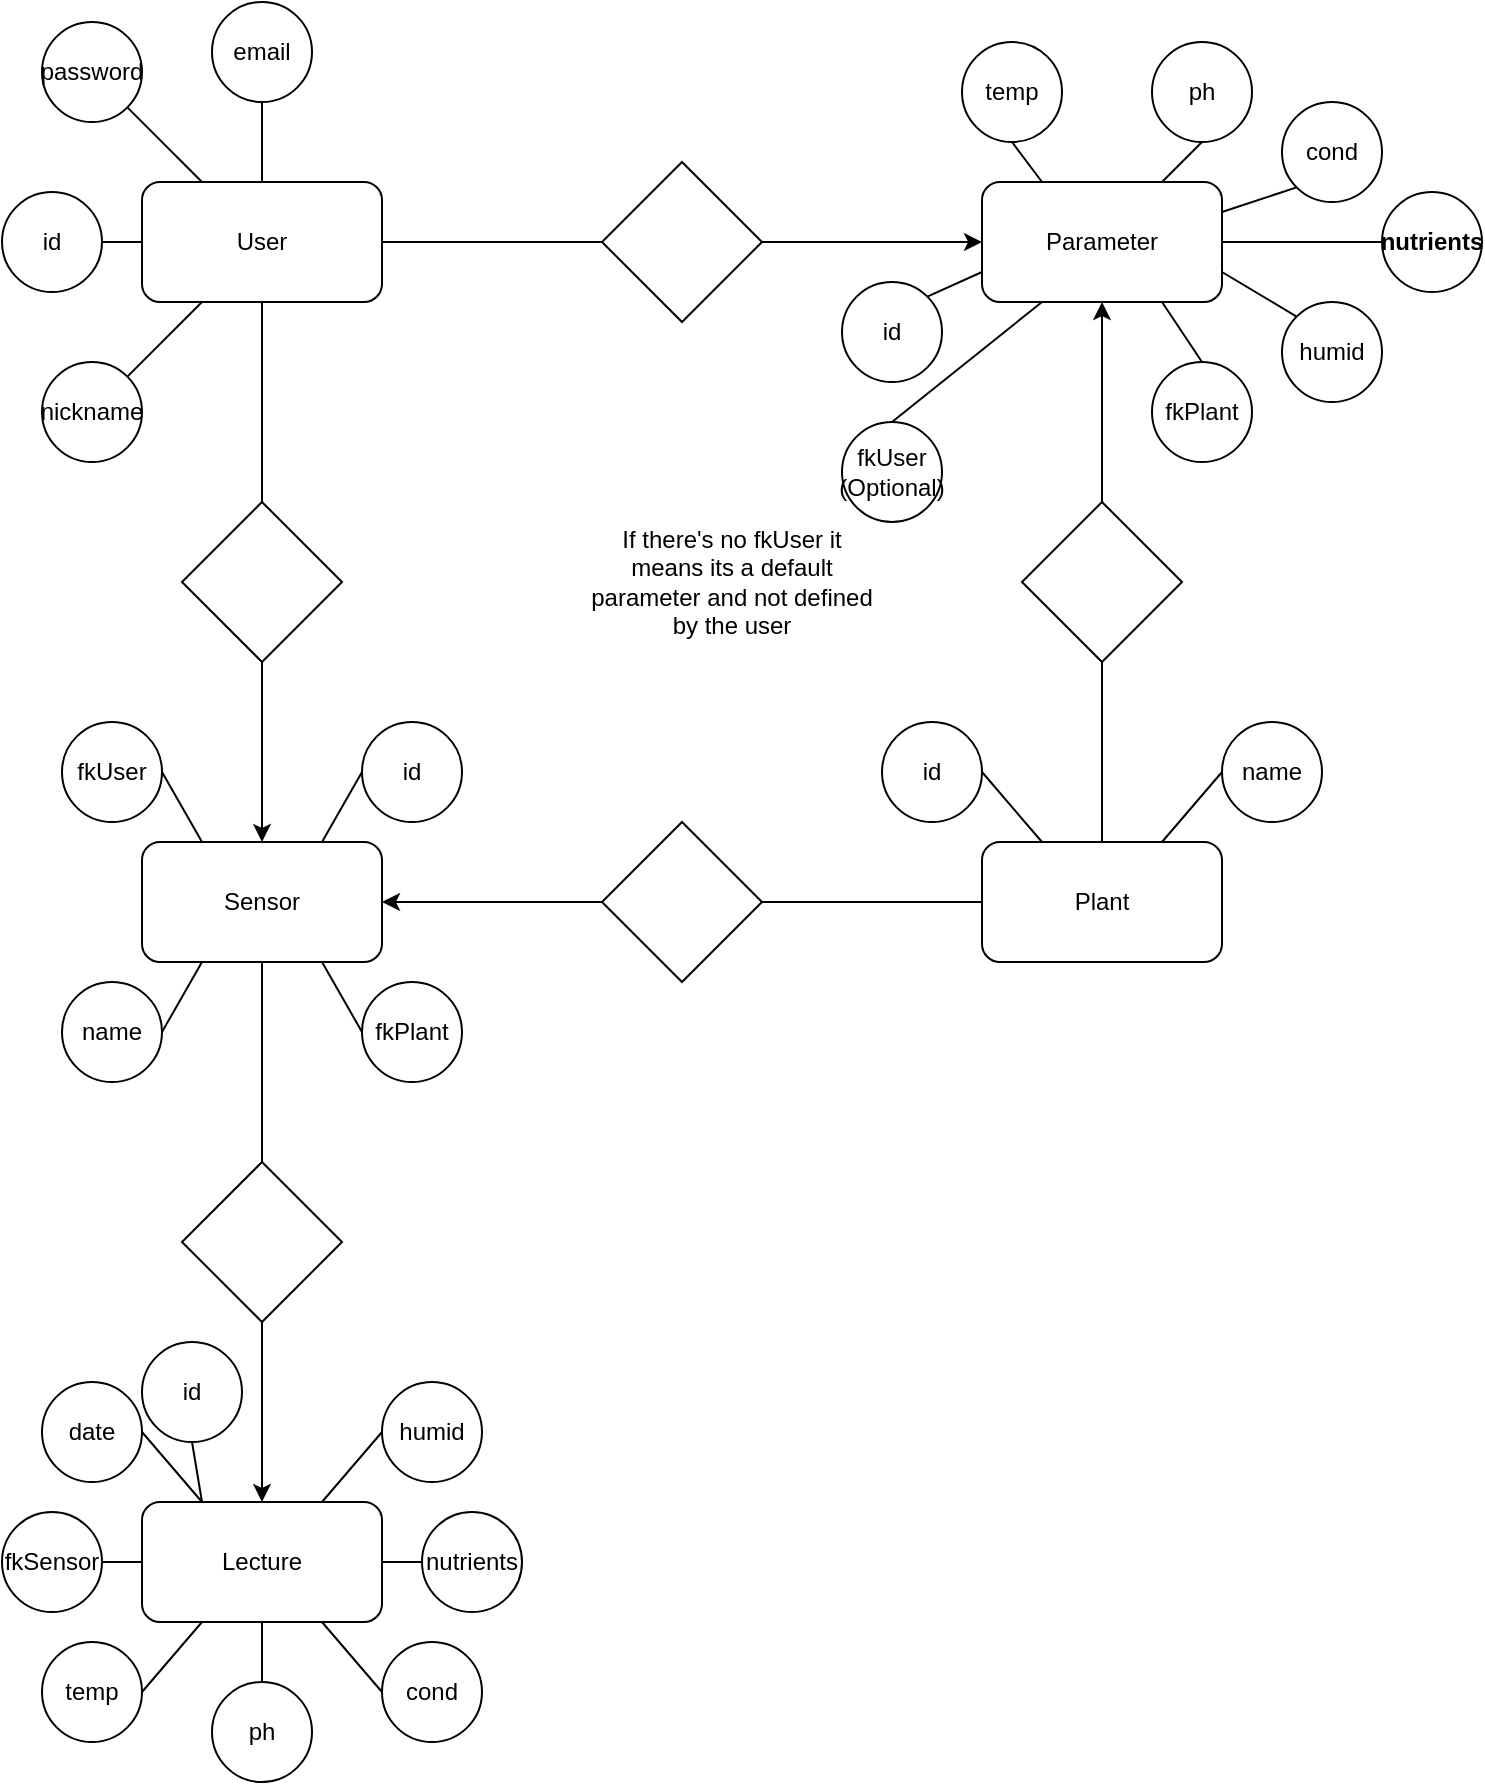 <mxfile>
    <diagram id="FAr2L7_3eSOveBsriRBK" name="Page-1">
        <mxGraphModel dx="1133" dy="652" grid="1" gridSize="10" guides="1" tooltips="1" connect="1" arrows="1" fold="1" page="1" pageScale="1" pageWidth="827" pageHeight="1169" math="0" shadow="0">
            <root>
                <mxCell id="0"/>
                <mxCell id="1" parent="0"/>
                <mxCell id="2" value="User" style="rounded=1;whiteSpace=wrap;html=1;" parent="1" vertex="1">
                    <mxGeometry x="70" y="90" width="120" height="60" as="geometry"/>
                </mxCell>
                <mxCell id="3" value="Lecture" style="rounded=1;whiteSpace=wrap;html=1;" parent="1" vertex="1">
                    <mxGeometry x="70" y="750" width="120" height="60" as="geometry"/>
                </mxCell>
                <mxCell id="8" value="Sensor" style="rounded=1;whiteSpace=wrap;html=1;" parent="1" vertex="1">
                    <mxGeometry x="70" y="420" width="120" height="60" as="geometry"/>
                </mxCell>
                <mxCell id="21" value="id" style="ellipse;whiteSpace=wrap;html=1;aspect=fixed;" parent="1" vertex="1">
                    <mxGeometry y="95" width="50" height="50" as="geometry"/>
                </mxCell>
                <mxCell id="22" value="nickname" style="ellipse;whiteSpace=wrap;html=1;aspect=fixed;" parent="1" vertex="1">
                    <mxGeometry x="20" y="180" width="50" height="50" as="geometry"/>
                </mxCell>
                <mxCell id="23" value="password" style="ellipse;whiteSpace=wrap;html=1;aspect=fixed;" parent="1" vertex="1">
                    <mxGeometry x="20" y="10" width="50" height="50" as="geometry"/>
                </mxCell>
                <mxCell id="24" value="email" style="ellipse;whiteSpace=wrap;html=1;aspect=fixed;" parent="1" vertex="1">
                    <mxGeometry x="105" width="50" height="50" as="geometry"/>
                </mxCell>
                <mxCell id="32" value="name" style="ellipse;whiteSpace=wrap;html=1;aspect=fixed;" parent="1" vertex="1">
                    <mxGeometry x="30" y="490" width="50" height="50" as="geometry"/>
                </mxCell>
                <mxCell id="33" value="id" style="ellipse;whiteSpace=wrap;html=1;aspect=fixed;" parent="1" vertex="1">
                    <mxGeometry x="180" y="360" width="50" height="50" as="geometry"/>
                </mxCell>
                <mxCell id="34" value="fkSensor" style="ellipse;whiteSpace=wrap;html=1;aspect=fixed;" parent="1" vertex="1">
                    <mxGeometry y="755" width="50" height="50" as="geometry"/>
                </mxCell>
                <mxCell id="35" value="fkUser" style="ellipse;whiteSpace=wrap;html=1;aspect=fixed;" parent="1" vertex="1">
                    <mxGeometry x="30" y="360" width="50" height="50" as="geometry"/>
                </mxCell>
                <mxCell id="36" value="date" style="ellipse;whiteSpace=wrap;html=1;aspect=fixed;" parent="1" vertex="1">
                    <mxGeometry x="20" y="690" width="50" height="50" as="geometry"/>
                </mxCell>
                <mxCell id="37" value="temp" style="ellipse;whiteSpace=wrap;html=1;aspect=fixed;" parent="1" vertex="1">
                    <mxGeometry x="20" y="820" width="50" height="50" as="geometry"/>
                </mxCell>
                <mxCell id="40" value="" style="endArrow=none;html=1;entryX=1;entryY=0.5;entryDx=0;entryDy=0;exitX=0.25;exitY=1;exitDx=0;exitDy=0;" parent="1" source="3" target="37" edge="1">
                    <mxGeometry width="50" height="50" relative="1" as="geometry">
                        <mxPoint x="190" y="960" as="sourcePoint"/>
                        <mxPoint x="240" y="910" as="targetPoint"/>
                    </mxGeometry>
                </mxCell>
                <mxCell id="41" value="" style="endArrow=none;html=1;entryX=1;entryY=0.5;entryDx=0;entryDy=0;exitX=0.25;exitY=0;exitDx=0;exitDy=0;" parent="1" source="3" target="36" edge="1">
                    <mxGeometry width="50" height="50" relative="1" as="geometry">
                        <mxPoint x="170" y="760" as="sourcePoint"/>
                        <mxPoint x="185" y="740" as="targetPoint"/>
                    </mxGeometry>
                </mxCell>
                <mxCell id="43" value="" style="endArrow=none;html=1;entryX=1;entryY=0.5;entryDx=0;entryDy=0;exitX=0;exitY=0.5;exitDx=0;exitDy=0;" parent="1" source="3" target="34" edge="1">
                    <mxGeometry width="50" height="50" relative="1" as="geometry">
                        <mxPoint x="190" y="780" as="sourcePoint"/>
                        <mxPoint x="205" y="760" as="targetPoint"/>
                    </mxGeometry>
                </mxCell>
                <mxCell id="45" value="" style="endArrow=none;html=1;entryX=0.5;entryY=1;entryDx=0;entryDy=0;exitX=0.5;exitY=0;exitDx=0;exitDy=0;" parent="1" source="2" target="24" edge="1">
                    <mxGeometry width="50" height="50" relative="1" as="geometry">
                        <mxPoint x="110" y="100" as="sourcePoint"/>
                        <mxPoint x="72.678" y="72.678" as="targetPoint"/>
                    </mxGeometry>
                </mxCell>
                <mxCell id="46" value="" style="endArrow=none;html=1;entryX=1;entryY=1;entryDx=0;entryDy=0;exitX=0.25;exitY=0;exitDx=0;exitDy=0;" parent="1" source="2" target="23" edge="1">
                    <mxGeometry width="50" height="50" relative="1" as="geometry">
                        <mxPoint x="140" y="100" as="sourcePoint"/>
                        <mxPoint x="140" y="60" as="targetPoint"/>
                    </mxGeometry>
                </mxCell>
                <mxCell id="47" value="" style="endArrow=none;html=1;entryX=1;entryY=0;entryDx=0;entryDy=0;exitX=0.25;exitY=1;exitDx=0;exitDy=0;" parent="1" source="2" target="22" edge="1">
                    <mxGeometry width="50" height="50" relative="1" as="geometry">
                        <mxPoint x="150" y="110" as="sourcePoint"/>
                        <mxPoint x="150" y="70" as="targetPoint"/>
                    </mxGeometry>
                </mxCell>
                <mxCell id="48" value="" style="endArrow=none;html=1;entryX=1;entryY=0.5;entryDx=0;entryDy=0;exitX=0;exitY=0.5;exitDx=0;exitDy=0;" parent="1" source="2" target="21" edge="1">
                    <mxGeometry width="50" height="50" relative="1" as="geometry">
                        <mxPoint x="160" y="120" as="sourcePoint"/>
                        <mxPoint x="160" y="80" as="targetPoint"/>
                    </mxGeometry>
                </mxCell>
                <mxCell id="51" value="" style="endArrow=none;html=1;exitX=0.25;exitY=1;exitDx=0;exitDy=0;entryX=1;entryY=0.5;entryDx=0;entryDy=0;" parent="1" source="8" target="32" edge="1">
                    <mxGeometry width="50" height="50" relative="1" as="geometry">
                        <mxPoint x="620" y="510" as="sourcePoint"/>
                        <mxPoint x="635" y="540" as="targetPoint"/>
                    </mxGeometry>
                </mxCell>
                <mxCell id="52" value="" style="endArrow=none;html=1;exitX=0.75;exitY=0;exitDx=0;exitDy=0;entryX=0;entryY=0.5;entryDx=0;entryDy=0;" parent="1" source="8" target="33" edge="1">
                    <mxGeometry width="50" height="50" relative="1" as="geometry">
                        <mxPoint x="170" y="490" as="sourcePoint"/>
                        <mxPoint x="185" y="530" as="targetPoint"/>
                    </mxGeometry>
                </mxCell>
                <mxCell id="57" value="Plant" style="rounded=1;whiteSpace=wrap;html=1;" parent="1" vertex="1">
                    <mxGeometry x="490" y="420" width="120" height="60" as="geometry"/>
                </mxCell>
                <mxCell id="64" value="" style="endArrow=none;html=1;exitX=0.25;exitY=0;exitDx=0;exitDy=0;entryX=1;entryY=0.5;entryDx=0;entryDy=0;" parent="1" source="8" target="35" edge="1">
                    <mxGeometry width="50" height="50" relative="1" as="geometry">
                        <mxPoint x="110" y="490" as="sourcePoint"/>
                        <mxPoint x="95" y="530" as="targetPoint"/>
                    </mxGeometry>
                </mxCell>
                <mxCell id="69" style="edgeStyle=none;html=1;entryX=0.5;entryY=0;entryDx=0;entryDy=0;" parent="1" source="65" target="8" edge="1">
                    <mxGeometry relative="1" as="geometry"/>
                </mxCell>
                <mxCell id="65" value="" style="rhombus;whiteSpace=wrap;html=1;" parent="1" vertex="1">
                    <mxGeometry x="90" y="250" width="80" height="80" as="geometry"/>
                </mxCell>
                <mxCell id="71" style="edgeStyle=none;html=1;entryX=0.5;entryY=0;entryDx=0;entryDy=0;" parent="1" source="66" target="3" edge="1">
                    <mxGeometry relative="1" as="geometry"/>
                </mxCell>
                <mxCell id="66" value="" style="rhombus;whiteSpace=wrap;html=1;" parent="1" vertex="1">
                    <mxGeometry x="90" y="580" width="80" height="80" as="geometry"/>
                </mxCell>
                <mxCell id="70" style="edgeStyle=none;html=1;entryX=1;entryY=0.5;entryDx=0;entryDy=0;" parent="1" source="67" target="8" edge="1">
                    <mxGeometry relative="1" as="geometry"/>
                </mxCell>
                <mxCell id="67" value="" style="rhombus;whiteSpace=wrap;html=1;" parent="1" vertex="1">
                    <mxGeometry x="300" y="410" width="80" height="80" as="geometry"/>
                </mxCell>
                <mxCell id="73" value="" style="endArrow=none;html=1;exitX=0.5;exitY=0;exitDx=0;exitDy=0;entryX=0.5;entryY=1;entryDx=0;entryDy=0;" parent="1" source="66" target="8" edge="1">
                    <mxGeometry width="50" height="50" relative="1" as="geometry">
                        <mxPoint x="170" y="500" as="sourcePoint"/>
                        <mxPoint x="220" y="450" as="targetPoint"/>
                    </mxGeometry>
                </mxCell>
                <mxCell id="74" value="" style="endArrow=none;html=1;exitX=1;exitY=0.5;exitDx=0;exitDy=0;entryX=0;entryY=0.5;entryDx=0;entryDy=0;" parent="1" source="67" target="57" edge="1">
                    <mxGeometry width="50" height="50" relative="1" as="geometry">
                        <mxPoint x="140" y="590" as="sourcePoint"/>
                        <mxPoint x="140" y="490" as="targetPoint"/>
                    </mxGeometry>
                </mxCell>
                <mxCell id="76" value="" style="endArrow=none;html=1;exitX=0.5;exitY=0;exitDx=0;exitDy=0;entryX=0.5;entryY=1;entryDx=0;entryDy=0;" parent="1" source="65" target="2" edge="1">
                    <mxGeometry width="50" height="50" relative="1" as="geometry">
                        <mxPoint x="560" y="590" as="sourcePoint"/>
                        <mxPoint x="560" y="490" as="targetPoint"/>
                    </mxGeometry>
                </mxCell>
                <mxCell id="77" value="Parameter" style="rounded=1;whiteSpace=wrap;html=1;" parent="1" vertex="1">
                    <mxGeometry x="490" y="90" width="120" height="60" as="geometry"/>
                </mxCell>
                <mxCell id="82" style="edgeStyle=none;html=1;entryX=0.5;entryY=1;entryDx=0;entryDy=0;" parent="1" source="78" target="77" edge="1">
                    <mxGeometry relative="1" as="geometry"/>
                </mxCell>
                <mxCell id="78" value="" style="rhombus;whiteSpace=wrap;html=1;" parent="1" vertex="1">
                    <mxGeometry x="510" y="250" width="80" height="80" as="geometry"/>
                </mxCell>
                <mxCell id="80" style="edgeStyle=none;html=1;entryX=0;entryY=0.5;entryDx=0;entryDy=0;" parent="1" source="79" target="77" edge="1">
                    <mxGeometry relative="1" as="geometry"/>
                </mxCell>
                <mxCell id="79" value="" style="rhombus;whiteSpace=wrap;html=1;" parent="1" vertex="1">
                    <mxGeometry x="300" y="80" width="80" height="80" as="geometry"/>
                </mxCell>
                <mxCell id="81" value="" style="endArrow=none;html=1;exitX=1;exitY=0.5;exitDx=0;exitDy=0;entryX=0;entryY=0.5;entryDx=0;entryDy=0;" parent="1" source="2" target="79" edge="1">
                    <mxGeometry width="50" height="50" relative="1" as="geometry">
                        <mxPoint x="140" y="260" as="sourcePoint"/>
                        <mxPoint x="140" y="160" as="targetPoint"/>
                    </mxGeometry>
                </mxCell>
                <mxCell id="83" value="" style="endArrow=none;html=1;exitX=0.5;exitY=1;exitDx=0;exitDy=0;entryX=0.5;entryY=0;entryDx=0;entryDy=0;" parent="1" source="78" target="57" edge="1">
                    <mxGeometry width="50" height="50" relative="1" as="geometry">
                        <mxPoint x="150" y="270" as="sourcePoint"/>
                        <mxPoint x="150" y="170" as="targetPoint"/>
                    </mxGeometry>
                </mxCell>
                <mxCell id="84" value="fkPlant" style="ellipse;whiteSpace=wrap;html=1;aspect=fixed;" parent="1" vertex="1">
                    <mxGeometry x="180" y="490" width="50" height="50" as="geometry"/>
                </mxCell>
                <mxCell id="85" value="" style="endArrow=none;html=1;exitX=0.75;exitY=1;exitDx=0;exitDy=0;entryX=0;entryY=0.5;entryDx=0;entryDy=0;" parent="1" source="8" target="84" edge="1">
                    <mxGeometry width="50" height="50" relative="1" as="geometry">
                        <mxPoint x="110" y="490" as="sourcePoint"/>
                        <mxPoint x="80" y="525" as="targetPoint"/>
                    </mxGeometry>
                </mxCell>
                <mxCell id="88" value="id" style="ellipse;whiteSpace=wrap;html=1;aspect=fixed;" parent="1" vertex="1">
                    <mxGeometry x="440" y="360" width="50" height="50" as="geometry"/>
                </mxCell>
                <mxCell id="89" value="name" style="ellipse;whiteSpace=wrap;html=1;aspect=fixed;" parent="1" vertex="1">
                    <mxGeometry x="610" y="360" width="50" height="50" as="geometry"/>
                </mxCell>
                <mxCell id="90" value="" style="endArrow=none;html=1;exitX=1;exitY=0.5;exitDx=0;exitDy=0;entryX=0.25;entryY=0;entryDx=0;entryDy=0;" parent="1" source="88" target="57" edge="1">
                    <mxGeometry width="50" height="50" relative="1" as="geometry">
                        <mxPoint x="170" y="490" as="sourcePoint"/>
                        <mxPoint x="190" y="525" as="targetPoint"/>
                    </mxGeometry>
                </mxCell>
                <mxCell id="91" value="" style="endArrow=none;html=1;exitX=0;exitY=0.5;exitDx=0;exitDy=0;entryX=0.75;entryY=0;entryDx=0;entryDy=0;" parent="1" source="89" target="57" edge="1">
                    <mxGeometry width="50" height="50" relative="1" as="geometry">
                        <mxPoint x="500" y="395" as="sourcePoint"/>
                        <mxPoint x="530" y="430" as="targetPoint"/>
                    </mxGeometry>
                </mxCell>
                <mxCell id="106" value="id" style="ellipse;whiteSpace=wrap;html=1;aspect=fixed;" parent="1" vertex="1">
                    <mxGeometry x="420" y="140" width="50" height="50" as="geometry"/>
                </mxCell>
                <mxCell id="107" value="temp" style="ellipse;whiteSpace=wrap;html=1;aspect=fixed;" parent="1" vertex="1">
                    <mxGeometry x="480" y="20" width="50" height="50" as="geometry"/>
                </mxCell>
                <mxCell id="108" value="ph" style="ellipse;whiteSpace=wrap;html=1;aspect=fixed;" parent="1" vertex="1">
                    <mxGeometry x="575" y="20" width="50" height="50" as="geometry"/>
                </mxCell>
                <mxCell id="109" value="cond" style="ellipse;whiteSpace=wrap;html=1;aspect=fixed;" parent="1" vertex="1">
                    <mxGeometry x="640" y="50" width="50" height="50" as="geometry"/>
                </mxCell>
                <mxCell id="110" value="nutrients" style="ellipse;whiteSpace=wrap;html=1;aspect=fixed;fontStyle=1" parent="1" vertex="1">
                    <mxGeometry x="690" y="95" width="50" height="50" as="geometry"/>
                </mxCell>
                <mxCell id="111" value="fkPlant" style="ellipse;whiteSpace=wrap;html=1;aspect=fixed;" parent="1" vertex="1">
                    <mxGeometry x="575" y="180" width="50" height="50" as="geometry"/>
                </mxCell>
                <mxCell id="112" value="fkUser&lt;br&gt;(Optional)" style="ellipse;whiteSpace=wrap;html=1;aspect=fixed;" parent="1" vertex="1">
                    <mxGeometry x="420" y="210" width="50" height="50" as="geometry"/>
                </mxCell>
                <mxCell id="113" value="humid" style="ellipse;whiteSpace=wrap;html=1;aspect=fixed;" parent="1" vertex="1">
                    <mxGeometry x="640" y="150" width="50" height="50" as="geometry"/>
                </mxCell>
                <mxCell id="114" value="" style="endArrow=none;html=1;exitX=0.5;exitY=1;exitDx=0;exitDy=0;entryX=0.25;entryY=0;entryDx=0;entryDy=0;" parent="1" source="107" target="77" edge="1">
                    <mxGeometry width="50" height="50" relative="1" as="geometry">
                        <mxPoint x="200" y="130" as="sourcePoint"/>
                        <mxPoint x="310" y="130" as="targetPoint"/>
                    </mxGeometry>
                </mxCell>
                <mxCell id="115" value="" style="endArrow=none;html=1;exitX=0.5;exitY=1;exitDx=0;exitDy=0;entryX=0.75;entryY=0;entryDx=0;entryDy=0;" parent="1" source="108" target="77" edge="1">
                    <mxGeometry width="50" height="50" relative="1" as="geometry">
                        <mxPoint x="515" y="80" as="sourcePoint"/>
                        <mxPoint x="530" y="100" as="targetPoint"/>
                    </mxGeometry>
                </mxCell>
                <mxCell id="116" value="" style="endArrow=none;html=1;exitX=0;exitY=1;exitDx=0;exitDy=0;entryX=1;entryY=0.25;entryDx=0;entryDy=0;" parent="1" source="109" target="77" edge="1">
                    <mxGeometry width="50" height="50" relative="1" as="geometry">
                        <mxPoint x="610" y="80" as="sourcePoint"/>
                        <mxPoint x="590" y="100" as="targetPoint"/>
                    </mxGeometry>
                </mxCell>
                <mxCell id="117" value="" style="endArrow=none;html=1;exitX=0;exitY=0.5;exitDx=0;exitDy=0;entryX=1;entryY=0.5;entryDx=0;entryDy=0;" parent="1" source="110" target="77" edge="1">
                    <mxGeometry width="50" height="50" relative="1" as="geometry">
                        <mxPoint x="657.322" y="102.678" as="sourcePoint"/>
                        <mxPoint x="620" y="115" as="targetPoint"/>
                    </mxGeometry>
                </mxCell>
                <mxCell id="118" value="" style="endArrow=none;html=1;exitX=0;exitY=0;exitDx=0;exitDy=0;entryX=1;entryY=0.75;entryDx=0;entryDy=0;" parent="1" source="113" target="77" edge="1">
                    <mxGeometry width="50" height="50" relative="1" as="geometry">
                        <mxPoint x="700" y="130" as="sourcePoint"/>
                        <mxPoint x="620" y="130" as="targetPoint"/>
                    </mxGeometry>
                </mxCell>
                <mxCell id="119" value="" style="endArrow=none;html=1;exitX=0.5;exitY=0;exitDx=0;exitDy=0;entryX=0.75;entryY=1;entryDx=0;entryDy=0;" parent="1" source="111" target="77" edge="1">
                    <mxGeometry width="50" height="50" relative="1" as="geometry">
                        <mxPoint x="657.322" y="157.322" as="sourcePoint"/>
                        <mxPoint x="620" y="145" as="targetPoint"/>
                    </mxGeometry>
                </mxCell>
                <mxCell id="120" value="" style="endArrow=none;html=1;exitX=0.5;exitY=0;exitDx=0;exitDy=0;entryX=0.25;entryY=1;entryDx=0;entryDy=0;" parent="1" source="112" target="77" edge="1">
                    <mxGeometry width="50" height="50" relative="1" as="geometry">
                        <mxPoint x="610" y="190" as="sourcePoint"/>
                        <mxPoint x="590" y="160" as="targetPoint"/>
                    </mxGeometry>
                </mxCell>
                <mxCell id="121" value="" style="endArrow=none;html=1;exitX=0;exitY=0.75;exitDx=0;exitDy=0;entryX=1;entryY=0;entryDx=0;entryDy=0;" parent="1" source="77" target="106" edge="1">
                    <mxGeometry width="50" height="50" relative="1" as="geometry">
                        <mxPoint x="515" y="190" as="sourcePoint"/>
                        <mxPoint x="530" y="160" as="targetPoint"/>
                    </mxGeometry>
                </mxCell>
                <mxCell id="127" value="humid" style="ellipse;whiteSpace=wrap;html=1;aspect=fixed;" parent="1" vertex="1">
                    <mxGeometry x="190" y="690" width="50" height="50" as="geometry"/>
                </mxCell>
                <mxCell id="129" value="nutrients" style="ellipse;whiteSpace=wrap;html=1;aspect=fixed;" parent="1" vertex="1">
                    <mxGeometry x="210" y="755" width="50" height="50" as="geometry"/>
                </mxCell>
                <mxCell id="130" value="cond" style="ellipse;whiteSpace=wrap;html=1;aspect=fixed;" parent="1" vertex="1">
                    <mxGeometry x="190" y="820" width="50" height="50" as="geometry"/>
                </mxCell>
                <mxCell id="131" value="ph" style="ellipse;whiteSpace=wrap;html=1;aspect=fixed;" parent="1" vertex="1">
                    <mxGeometry x="105" y="840" width="50" height="50" as="geometry"/>
                </mxCell>
                <mxCell id="132" value="" style="endArrow=none;html=1;entryX=0;entryY=0.5;entryDx=0;entryDy=0;exitX=0.75;exitY=0;exitDx=0;exitDy=0;" parent="1" source="3" target="127" edge="1">
                    <mxGeometry width="50" height="50" relative="1" as="geometry">
                        <mxPoint x="110" y="760" as="sourcePoint"/>
                        <mxPoint x="80" y="725" as="targetPoint"/>
                    </mxGeometry>
                </mxCell>
                <mxCell id="133" value="" style="endArrow=none;html=1;entryX=0;entryY=0.5;entryDx=0;entryDy=0;exitX=1;exitY=0.5;exitDx=0;exitDy=0;" parent="1" source="3" target="129" edge="1">
                    <mxGeometry width="50" height="50" relative="1" as="geometry">
                        <mxPoint x="170" y="760" as="sourcePoint"/>
                        <mxPoint x="200" y="725" as="targetPoint"/>
                    </mxGeometry>
                </mxCell>
                <mxCell id="134" value="" style="endArrow=none;html=1;entryX=0;entryY=0.5;entryDx=0;entryDy=0;exitX=0.75;exitY=1;exitDx=0;exitDy=0;" parent="1" source="3" target="130" edge="1">
                    <mxGeometry width="50" height="50" relative="1" as="geometry">
                        <mxPoint x="200" y="790" as="sourcePoint"/>
                        <mxPoint x="220" y="790" as="targetPoint"/>
                    </mxGeometry>
                </mxCell>
                <mxCell id="135" value="" style="endArrow=none;html=1;entryX=0.5;entryY=0;entryDx=0;entryDy=0;exitX=0.5;exitY=1;exitDx=0;exitDy=0;" parent="1" source="3" target="131" edge="1">
                    <mxGeometry width="50" height="50" relative="1" as="geometry">
                        <mxPoint x="170" y="820" as="sourcePoint"/>
                        <mxPoint x="200" y="855" as="targetPoint"/>
                    </mxGeometry>
                </mxCell>
                <mxCell id="136" value="id" style="ellipse;whiteSpace=wrap;html=1;aspect=fixed;" parent="1" vertex="1">
                    <mxGeometry x="70" y="670" width="50" height="50" as="geometry"/>
                </mxCell>
                <mxCell id="137" value="" style="endArrow=none;html=1;entryX=0.5;entryY=1;entryDx=0;entryDy=0;exitX=0.25;exitY=0;exitDx=0;exitDy=0;" parent="1" source="3" target="136" edge="1">
                    <mxGeometry width="50" height="50" relative="1" as="geometry">
                        <mxPoint x="170" y="760" as="sourcePoint"/>
                        <mxPoint x="200" y="725" as="targetPoint"/>
                    </mxGeometry>
                </mxCell>
                <mxCell id="139" value="If there's no fkUser it means its a default parameter and not defined by the user" style="text;html=1;strokeColor=none;fillColor=none;align=center;verticalAlign=middle;whiteSpace=wrap;rounded=0;" vertex="1" parent="1">
                    <mxGeometry x="290" y="250" width="150" height="80" as="geometry"/>
                </mxCell>
            </root>
        </mxGraphModel>
    </diagram>
</mxfile>